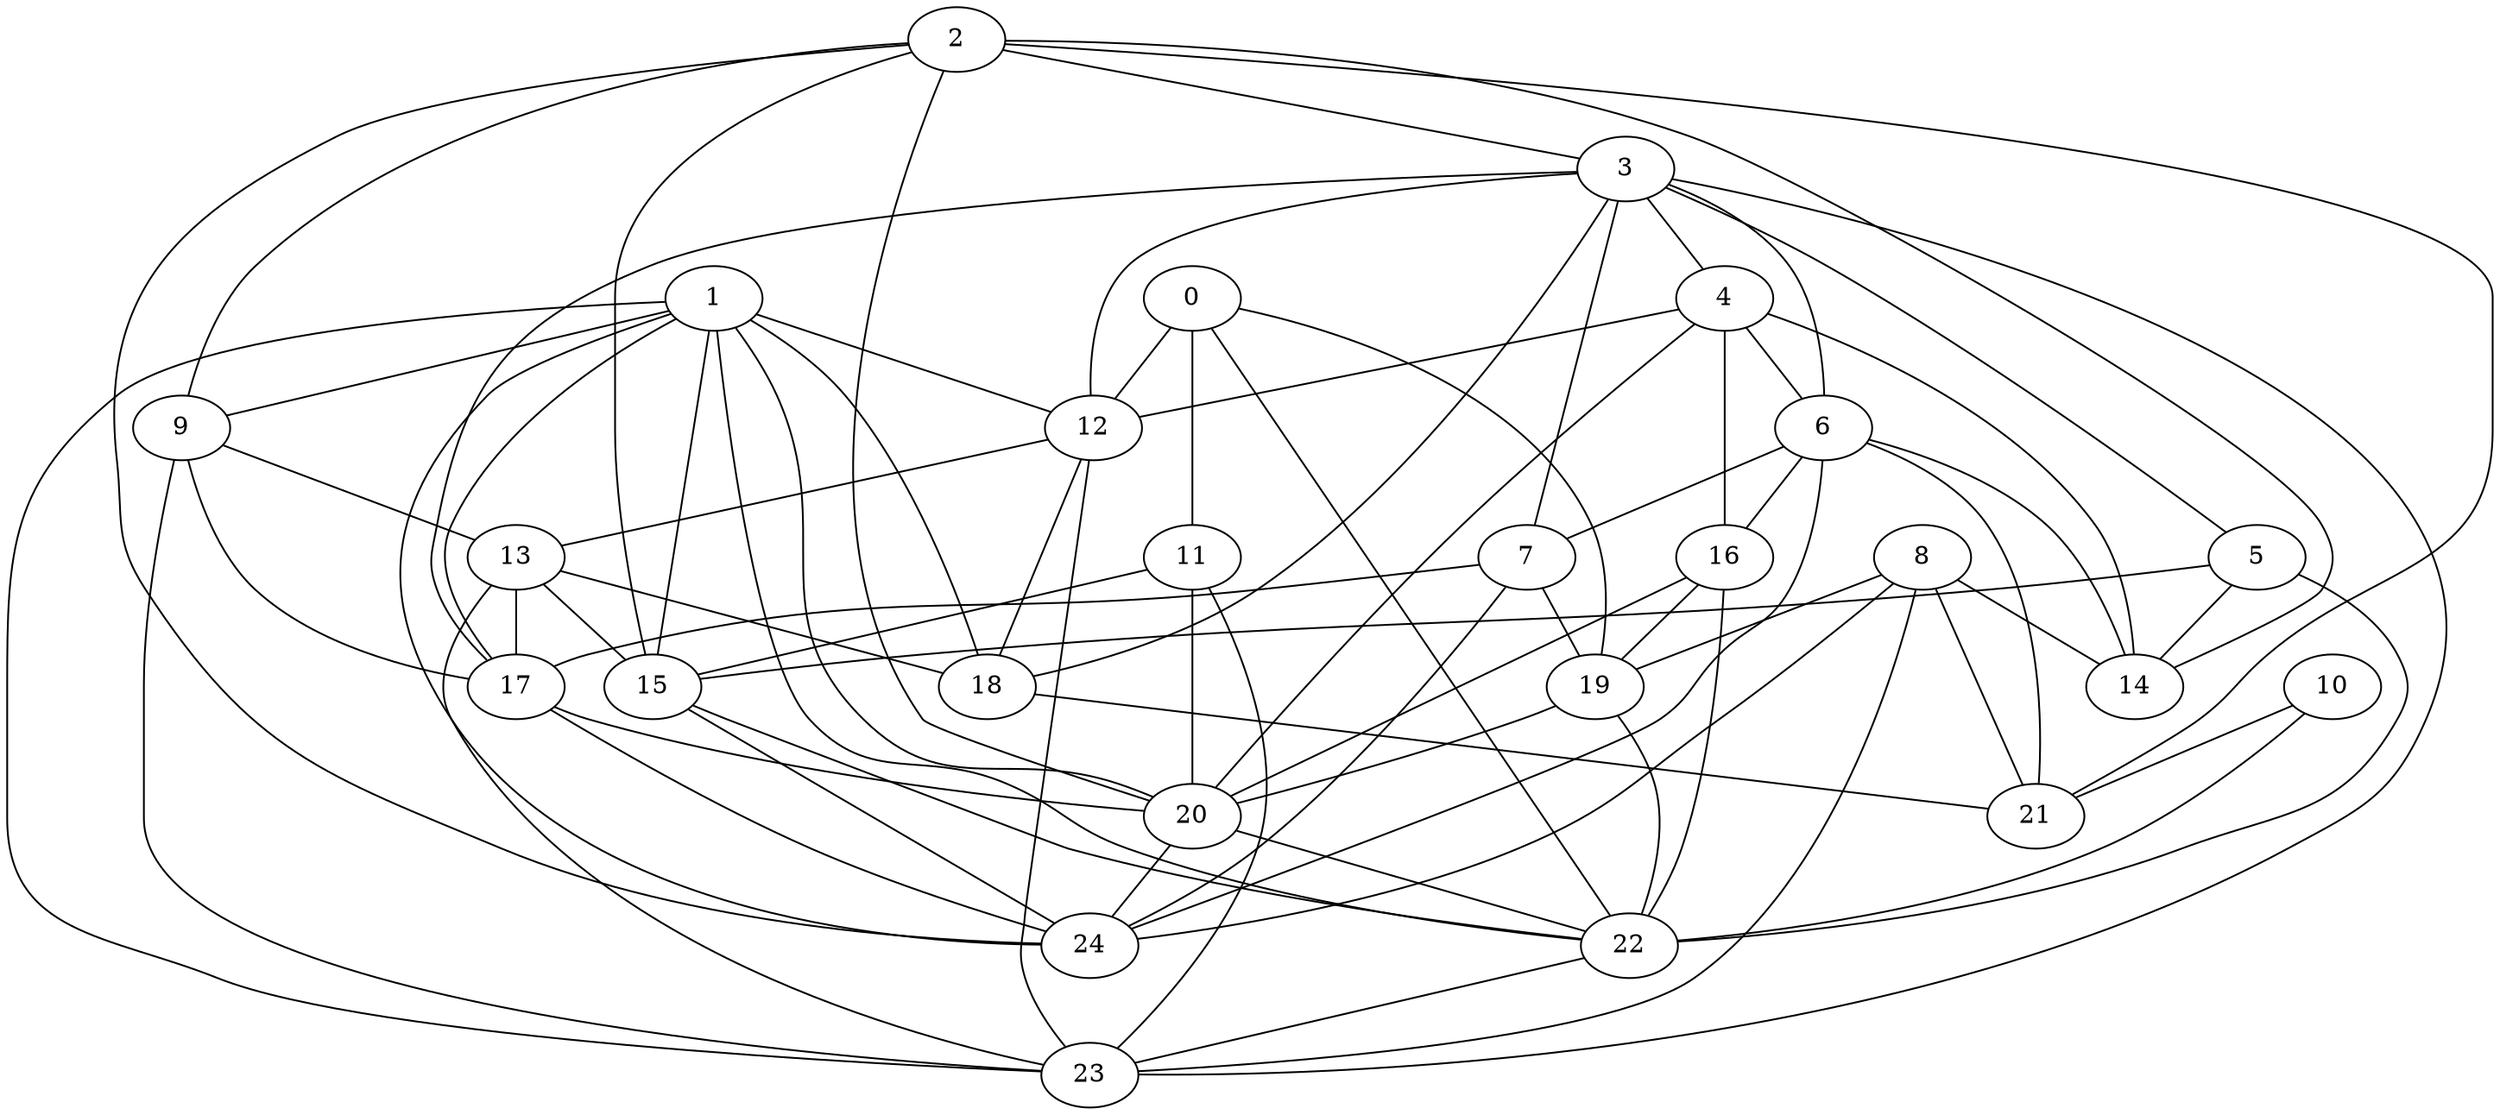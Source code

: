 strict graph "gnp_random_graph(25,0.25)" {
0;
1;
2;
3;
4;
5;
6;
7;
8;
9;
10;
11;
12;
13;
14;
15;
16;
17;
18;
19;
20;
21;
22;
23;
24;
0 -- 19  [is_available=True, prob="0.420842887607"];
0 -- 11  [is_available=True, prob="1.0"];
0 -- 12  [is_available=True, prob="0.311769455935"];
0 -- 22  [is_available=True, prob="0.627308329527"];
1 -- 9  [is_available=True, prob="0.816084571416"];
1 -- 12  [is_available=True, prob="1.0"];
1 -- 15  [is_available=True, prob="1.0"];
1 -- 17  [is_available=True, prob="0.945215730927"];
1 -- 18  [is_available=True, prob="0.017051369137"];
1 -- 20  [is_available=True, prob="0.93340815607"];
1 -- 22  [is_available=True, prob="0.00297011197822"];
1 -- 23  [is_available=True, prob="0.129187619016"];
1 -- 24  [is_available=True, prob="1.0"];
2 -- 3  [is_available=True, prob="0.976449116178"];
2 -- 9  [is_available=True, prob="0.770104045407"];
2 -- 14  [is_available=True, prob="0.422896243775"];
2 -- 15  [is_available=True, prob="0.581793260186"];
2 -- 20  [is_available=True, prob="1.0"];
2 -- 21  [is_available=True, prob="0.766468802676"];
2 -- 24  [is_available=True, prob="1.0"];
3 -- 4  [is_available=True, prob="1.0"];
3 -- 5  [is_available=True, prob="0.686690901938"];
3 -- 6  [is_available=True, prob="0.93440042808"];
3 -- 7  [is_available=True, prob="0.122291438132"];
3 -- 12  [is_available=True, prob="0.292447634468"];
3 -- 17  [is_available=True, prob="0.612999630392"];
3 -- 18  [is_available=True, prob="0.0548533373243"];
3 -- 23  [is_available=True, prob="0.671540062744"];
4 -- 6  [is_available=True, prob="1.0"];
4 -- 12  [is_available=True, prob="0.339243353617"];
4 -- 14  [is_available=True, prob="0.889665434643"];
4 -- 16  [is_available=True, prob="1.0"];
4 -- 20  [is_available=True, prob="0.293000298251"];
5 -- 22  [is_available=True, prob="0.185353046109"];
5 -- 14  [is_available=True, prob="0.001360945498"];
5 -- 15  [is_available=True, prob="0.0137204175509"];
6 -- 7  [is_available=True, prob="0.506118928625"];
6 -- 14  [is_available=True, prob="0.866559452014"];
6 -- 16  [is_available=True, prob="0.371942520628"];
6 -- 21  [is_available=True, prob="0.680304871538"];
6 -- 24  [is_available=True, prob="1.0"];
7 -- 19  [is_available=True, prob="1.0"];
7 -- 17  [is_available=True, prob="0.169832616279"];
7 -- 24  [is_available=True, prob="1.0"];
8 -- 24  [is_available=True, prob="0.471510866441"];
8 -- 19  [is_available=True, prob="0.263536572282"];
8 -- 21  [is_available=True, prob="0.282203553796"];
8 -- 14  [is_available=True, prob="0.635658439367"];
8 -- 23  [is_available=True, prob="1.0"];
9 -- 23  [is_available=True, prob="0.240248676204"];
9 -- 13  [is_available=True, prob="0.0940445696199"];
9 -- 17  [is_available=True, prob="0.428230956523"];
10 -- 21  [is_available=True, prob="0.213818261861"];
10 -- 22  [is_available=True, prob="1.0"];
11 -- 23  [is_available=True, prob="0.931466228124"];
11 -- 20  [is_available=True, prob="0.784287746834"];
11 -- 15  [is_available=True, prob="0.664122134793"];
12 -- 13  [is_available=True, prob="1.0"];
12 -- 18  [is_available=True, prob="0.134549686993"];
12 -- 23  [is_available=True, prob="0.563786352288"];
13 -- 15  [is_available=True, prob="0.463579609274"];
13 -- 17  [is_available=True, prob="0.963782855025"];
13 -- 18  [is_available=True, prob="1.0"];
13 -- 23  [is_available=True, prob="0.101032569909"];
15 -- 22  [is_available=True, prob="0.917063669666"];
15 -- 24  [is_available=True, prob="1.0"];
16 -- 20  [is_available=True, prob="1.0"];
16 -- 19  [is_available=True, prob="0.741353437036"];
16 -- 22  [is_available=True, prob="1.0"];
17 -- 20  [is_available=True, prob="1.0"];
17 -- 24  [is_available=True, prob="0.278463689079"];
18 -- 21  [is_available=True, prob="0.62496084767"];
19 -- 20  [is_available=True, prob="0.622996783908"];
19 -- 22  [is_available=True, prob="1.0"];
20 -- 22  [is_available=True, prob="0.615124711616"];
20 -- 24  [is_available=True, prob="0.346464969936"];
22 -- 23  [is_available=True, prob="0.210884917658"];
}
